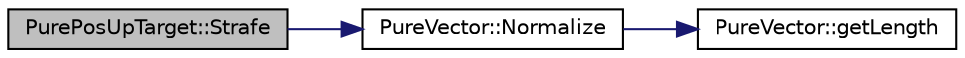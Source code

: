 digraph "PurePosUpTarget::Strafe"
{
 // LATEX_PDF_SIZE
  edge [fontname="Helvetica",fontsize="10",labelfontname="Helvetica",labelfontsize="10"];
  node [fontname="Helvetica",fontsize="10",shape=record];
  rankdir="LR";
  Node1 [label="PurePosUpTarget::Strafe",height=0.2,width=0.4,color="black", fillcolor="grey75", style="filled", fontcolor="black",tooltip="Moves horizontally by the specified amount based on current direction."];
  Node1 -> Node2 [color="midnightblue",fontsize="10",style="solid",fontname="Helvetica"];
  Node2 [label="PureVector::Normalize",height=0.2,width=0.4,color="black", fillcolor="white", style="filled",URL="$class_pure_vector.html#a011fd4f34f4a288519986fe51219c245",tooltip="Normalizes the coordinates."];
  Node2 -> Node3 [color="midnightblue",fontsize="10",style="solid",fontname="Helvetica"];
  Node3 [label="PureVector::getLength",height=0.2,width=0.4,color="black", fillcolor="white", style="filled",URL="$class_pure_vector.html#ab46a1c67a233f83d514d96194481f747",tooltip="Gets the length."];
}
